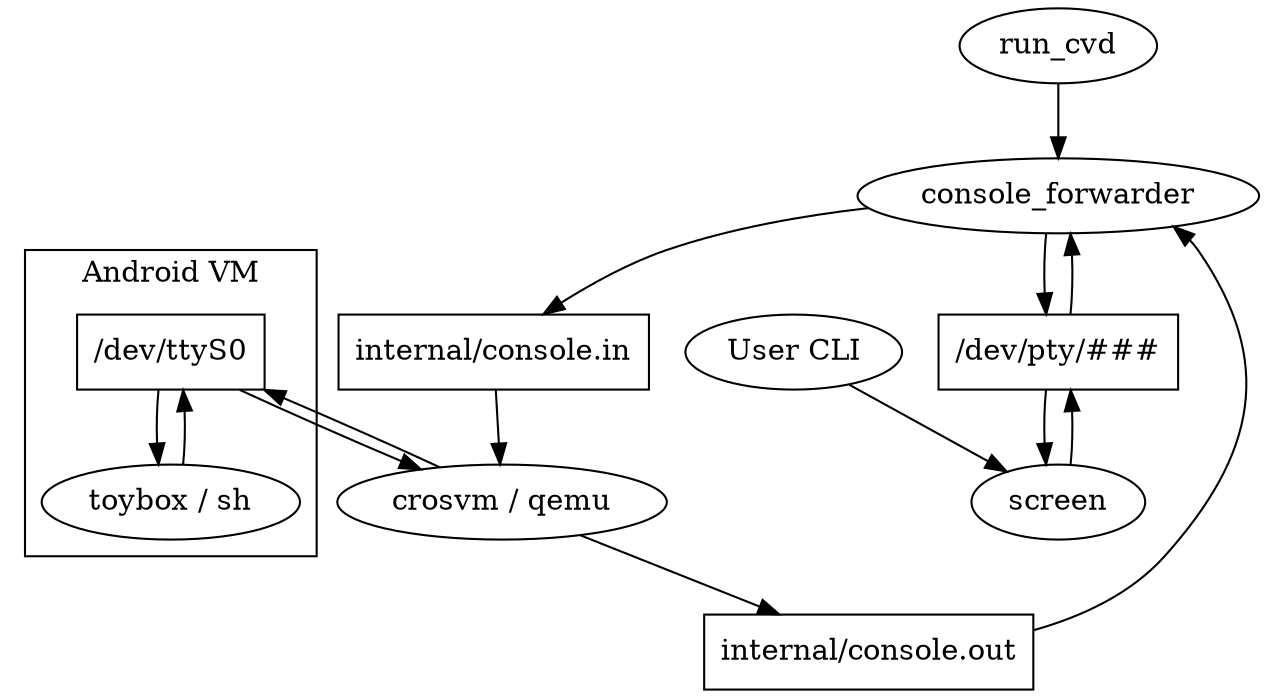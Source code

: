 digraph {
  console_forwarder
  host_console_in [label = "internal/console.in", shape="rectangle"]
  host_console_out [label = "internal/console.out", shape="rectangle"]
  host_pty [label = "/dev/pty/###", shape="rectangle"]
  run_cvd
  screen
  user [label = "User CLI"]
  vmm [label = "crosvm / qemu"]
  subgraph cluster_android {
    label = "Android VM"
    vm_console [label = "/dev/ttyS0", shape="rectangle"]
    shell [label = "toybox / sh"]
  }

  user -> screen
  screen -> host_pty
  host_pty -> screen

  run_cvd -> console_forwarder
  host_console_out -> console_forwarder
  console_forwarder -> host_console_in
  vmm -> host_console_out
  host_console_in -> vmm
  console_forwarder -> host_pty
  host_pty -> console_forwarder

  vmm -> vm_console
  vm_console -> vmm
  vm_console -> shell
  shell -> vm_console
}
